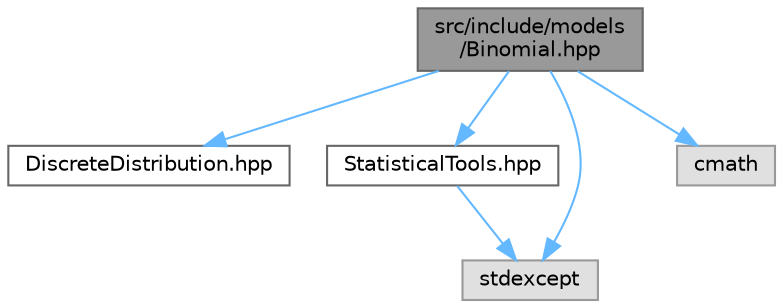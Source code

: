 digraph "src/include/models/Binomial.hpp"
{
 // LATEX_PDF_SIZE
  bgcolor="transparent";
  edge [fontname=Helvetica,fontsize=10,labelfontname=Helvetica,labelfontsize=10];
  node [fontname=Helvetica,fontsize=10,shape=box,height=0.2,width=0.4];
  Node1 [id="Node000001",label="src/include/models\l/Binomial.hpp",height=0.2,width=0.4,color="gray40", fillcolor="grey60", style="filled", fontcolor="black",tooltip="Arquivo de cabeçalho para a classe Binomial."];
  Node1 -> Node2 [id="edge11_Node000001_Node000002",color="steelblue1",style="solid",tooltip=" "];
  Node2 [id="Node000002",label="DiscreteDistribution.hpp",height=0.2,width=0.4,color="grey40", fillcolor="white", style="filled",URL="$_discrete_distribution_8hpp.html",tooltip="Arquivo de cabeçalho para a classe DiscreteDistribution."];
  Node1 -> Node3 [id="edge12_Node000001_Node000003",color="steelblue1",style="solid",tooltip=" "];
  Node3 [id="Node000003",label="StatisticalTools.hpp",height=0.2,width=0.4,color="grey40", fillcolor="white", style="filled",URL="$_statistical_tools_8hpp.html",tooltip="Arquivo de cabeçalho para funções auxiliares para estatística."];
  Node3 -> Node4 [id="edge13_Node000003_Node000004",color="steelblue1",style="solid",tooltip=" "];
  Node4 [id="Node000004",label="stdexcept",height=0.2,width=0.4,color="grey60", fillcolor="#E0E0E0", style="filled",tooltip=" "];
  Node1 -> Node5 [id="edge14_Node000001_Node000005",color="steelblue1",style="solid",tooltip=" "];
  Node5 [id="Node000005",label="cmath",height=0.2,width=0.4,color="grey60", fillcolor="#E0E0E0", style="filled",tooltip=" "];
  Node1 -> Node4 [id="edge15_Node000001_Node000004",color="steelblue1",style="solid",tooltip=" "];
}
